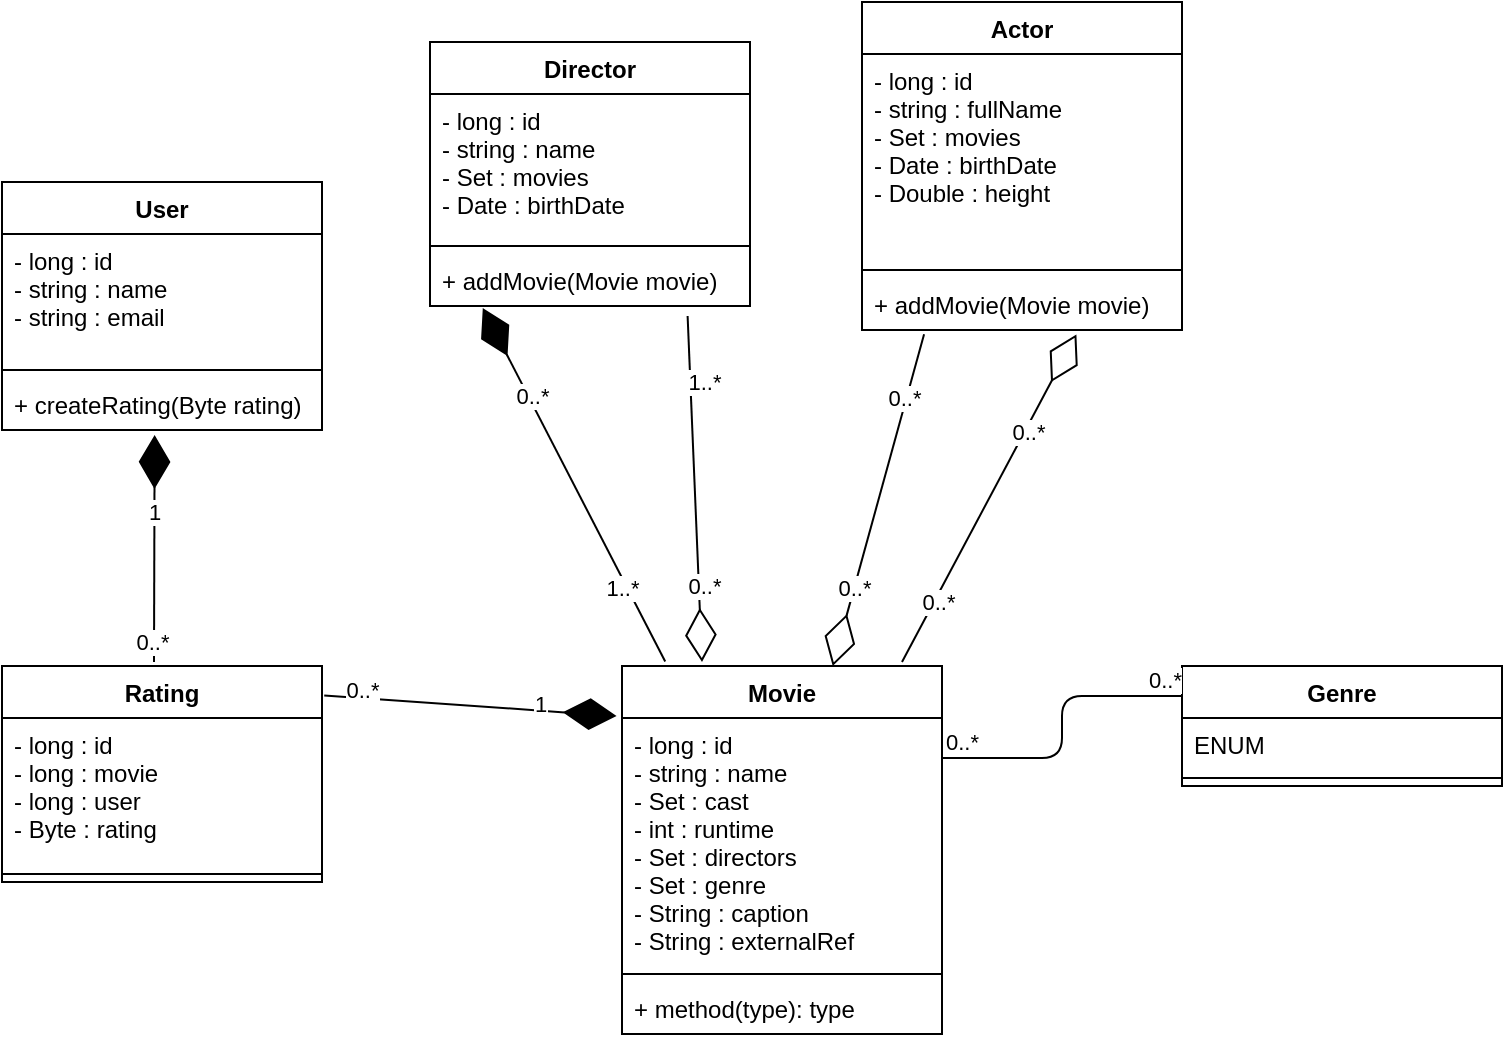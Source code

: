 <mxfile version="14.5.7" type="device"><diagram id="C5RBs43oDa-KdzZeNtuy" name="Page-1"><mxGraphModel dx="1038" dy="548" grid="1" gridSize="10" guides="1" tooltips="1" connect="1" arrows="1" fold="1" page="1" pageScale="1" pageWidth="827" pageHeight="1169" math="0" shadow="0"><root><mxCell id="WIyWlLk6GJQsqaUBKTNV-0"/><mxCell id="WIyWlLk6GJQsqaUBKTNV-1" parent="WIyWlLk6GJQsqaUBKTNV-0"/><mxCell id="eak3Btkujz7_IOqorwIU-10" value="Movie&#10;" style="swimlane;fontStyle=1;align=center;verticalAlign=top;childLayout=stackLayout;horizontal=1;startSize=26;horizontalStack=0;resizeParent=1;resizeParentMax=0;resizeLast=0;collapsible=1;marginBottom=0;" parent="WIyWlLk6GJQsqaUBKTNV-1" vertex="1"><mxGeometry x="350" y="372" width="160" height="184" as="geometry"/></mxCell><mxCell id="eak3Btkujz7_IOqorwIU-11" value="- long : id&#10;- string : name&#10;- Set : cast&#10;- int : runtime&#10;- Set : directors&#10;- Set : genre&#10;- String : caption&#10;- String : externalRef" style="text;strokeColor=none;fillColor=none;align=left;verticalAlign=top;spacingLeft=4;spacingRight=4;overflow=hidden;rotatable=0;points=[[0,0.5],[1,0.5]];portConstraint=eastwest;" parent="eak3Btkujz7_IOqorwIU-10" vertex="1"><mxGeometry y="26" width="160" height="124" as="geometry"/></mxCell><mxCell id="eak3Btkujz7_IOqorwIU-12" value="" style="line;strokeWidth=1;fillColor=none;align=left;verticalAlign=middle;spacingTop=-1;spacingLeft=3;spacingRight=3;rotatable=0;labelPosition=right;points=[];portConstraint=eastwest;" parent="eak3Btkujz7_IOqorwIU-10" vertex="1"><mxGeometry y="150" width="160" height="8" as="geometry"/></mxCell><mxCell id="eak3Btkujz7_IOqorwIU-13" value="+ method(type): type" style="text;strokeColor=none;fillColor=none;align=left;verticalAlign=top;spacingLeft=4;spacingRight=4;overflow=hidden;rotatable=0;points=[[0,0.5],[1,0.5]];portConstraint=eastwest;" parent="eak3Btkujz7_IOqorwIU-10" vertex="1"><mxGeometry y="158" width="160" height="26" as="geometry"/></mxCell><mxCell id="eak3Btkujz7_IOqorwIU-18" value="Genre" style="swimlane;fontStyle=1;align=center;verticalAlign=top;childLayout=stackLayout;horizontal=1;startSize=26;horizontalStack=0;resizeParent=1;resizeParentMax=0;resizeLast=0;collapsible=1;marginBottom=0;" parent="WIyWlLk6GJQsqaUBKTNV-1" vertex="1"><mxGeometry x="630" y="372" width="160" height="60" as="geometry"/></mxCell><mxCell id="eak3Btkujz7_IOqorwIU-19" value="ENUM" style="text;strokeColor=none;fillColor=none;align=left;verticalAlign=top;spacingLeft=4;spacingRight=4;overflow=hidden;rotatable=0;points=[[0,0.5],[1,0.5]];portConstraint=eastwest;" parent="eak3Btkujz7_IOqorwIU-18" vertex="1"><mxGeometry y="26" width="160" height="26" as="geometry"/></mxCell><mxCell id="eak3Btkujz7_IOqorwIU-20" value="" style="line;strokeWidth=1;fillColor=none;align=left;verticalAlign=middle;spacingTop=-1;spacingLeft=3;spacingRight=3;rotatable=0;labelPosition=right;points=[];portConstraint=eastwest;" parent="eak3Btkujz7_IOqorwIU-18" vertex="1"><mxGeometry y="52" width="160" height="8" as="geometry"/></mxCell><mxCell id="eak3Btkujz7_IOqorwIU-22" value="Rating" style="swimlane;fontStyle=1;align=center;verticalAlign=top;childLayout=stackLayout;horizontal=1;startSize=26;horizontalStack=0;resizeParent=1;resizeParentMax=0;resizeLast=0;collapsible=1;marginBottom=0;" parent="WIyWlLk6GJQsqaUBKTNV-1" vertex="1"><mxGeometry x="40" y="372" width="160" height="108" as="geometry"/></mxCell><mxCell id="eak3Btkujz7_IOqorwIU-23" value="- long : id&#10;- long : movie&#10;- long : user&#10;- Byte : rating" style="text;strokeColor=none;fillColor=none;align=left;verticalAlign=top;spacingLeft=4;spacingRight=4;overflow=hidden;rotatable=0;points=[[0,0.5],[1,0.5]];portConstraint=eastwest;" parent="eak3Btkujz7_IOqorwIU-22" vertex="1"><mxGeometry y="26" width="160" height="74" as="geometry"/></mxCell><mxCell id="eak3Btkujz7_IOqorwIU-24" value="" style="line;strokeWidth=1;fillColor=none;align=left;verticalAlign=middle;spacingTop=-1;spacingLeft=3;spacingRight=3;rotatable=0;labelPosition=right;points=[];portConstraint=eastwest;" parent="eak3Btkujz7_IOqorwIU-22" vertex="1"><mxGeometry y="100" width="160" height="8" as="geometry"/></mxCell><mxCell id="eak3Btkujz7_IOqorwIU-30" value="" style="endArrow=diamondThin;endFill=1;endSize=24;html=1;exitX=1.007;exitY=0.136;exitDx=0;exitDy=0;exitPerimeter=0;entryX=-0.017;entryY=0.136;entryDx=0;entryDy=0;entryPerimeter=0;" parent="WIyWlLk6GJQsqaUBKTNV-1" source="eak3Btkujz7_IOqorwIU-22" target="eak3Btkujz7_IOqorwIU-10" edge="1"><mxGeometry width="160" relative="1" as="geometry"><mxPoint x="210" y="340" as="sourcePoint"/><mxPoint x="370" y="340" as="targetPoint"/></mxGeometry></mxCell><mxCell id="eak3Btkujz7_IOqorwIU-32" value="1" style="edgeLabel;html=1;align=center;verticalAlign=middle;resizable=0;points=[];" parent="eak3Btkujz7_IOqorwIU-30" vertex="1" connectable="0"><mxGeometry x="0.471" y="-1" relative="1" as="geometry"><mxPoint y="-4.7" as="offset"/></mxGeometry></mxCell><mxCell id="eak3Btkujz7_IOqorwIU-33" value="0..*" style="edgeLabel;html=1;align=center;verticalAlign=middle;resizable=0;points=[];" parent="eak3Btkujz7_IOqorwIU-30" vertex="1" connectable="0"><mxGeometry x="-0.774" y="1" relative="1" as="geometry"><mxPoint x="2.33" y="-2.7" as="offset"/></mxGeometry></mxCell><mxCell id="eak3Btkujz7_IOqorwIU-34" value="" style="endArrow=none;html=1;edgeStyle=orthogonalEdgeStyle;exitX=1;exitY=0.25;exitDx=0;exitDy=0;entryX=0;entryY=0.25;entryDx=0;entryDy=0;" parent="WIyWlLk6GJQsqaUBKTNV-1" source="eak3Btkujz7_IOqorwIU-10" target="eak3Btkujz7_IOqorwIU-18" edge="1"><mxGeometry relative="1" as="geometry"><mxPoint x="340" y="330" as="sourcePoint"/><mxPoint x="500" y="330" as="targetPoint"/></mxGeometry></mxCell><mxCell id="eak3Btkujz7_IOqorwIU-35" value="0..*" style="edgeLabel;resizable=0;html=1;align=left;verticalAlign=bottom;" parent="eak3Btkujz7_IOqorwIU-34" connectable="0" vertex="1"><mxGeometry x="-1" relative="1" as="geometry"/></mxCell><mxCell id="eak3Btkujz7_IOqorwIU-36" value="0..*" style="edgeLabel;resizable=0;html=1;align=right;verticalAlign=bottom;" parent="eak3Btkujz7_IOqorwIU-34" connectable="0" vertex="1"><mxGeometry x="1" relative="1" as="geometry"/></mxCell><mxCell id="eak3Btkujz7_IOqorwIU-41" value="Actor&#10;" style="swimlane;fontStyle=1;align=center;verticalAlign=top;childLayout=stackLayout;horizontal=1;startSize=26;horizontalStack=0;resizeParent=1;resizeParentMax=0;resizeLast=0;collapsible=1;marginBottom=0;" parent="WIyWlLk6GJQsqaUBKTNV-1" vertex="1"><mxGeometry x="470" y="40" width="160" height="164" as="geometry"/></mxCell><mxCell id="eak3Btkujz7_IOqorwIU-42" value="- long : id&#10;- string : fullName&#10;- Set : movies&#10;- Date : birthDate&#10;- Double : height" style="text;strokeColor=none;fillColor=none;align=left;verticalAlign=top;spacingLeft=4;spacingRight=4;overflow=hidden;rotatable=0;points=[[0,0.5],[1,0.5]];portConstraint=eastwest;" parent="eak3Btkujz7_IOqorwIU-41" vertex="1"><mxGeometry y="26" width="160" height="104" as="geometry"/></mxCell><mxCell id="eak3Btkujz7_IOqorwIU-43" value="" style="line;strokeWidth=1;fillColor=none;align=left;verticalAlign=middle;spacingTop=-1;spacingLeft=3;spacingRight=3;rotatable=0;labelPosition=right;points=[];portConstraint=eastwest;" parent="eak3Btkujz7_IOqorwIU-41" vertex="1"><mxGeometry y="130" width="160" height="8" as="geometry"/></mxCell><mxCell id="eak3Btkujz7_IOqorwIU-44" value="+ addMovie(Movie movie)" style="text;strokeColor=none;fillColor=none;align=left;verticalAlign=top;spacingLeft=4;spacingRight=4;overflow=hidden;rotatable=0;points=[[0,0.5],[1,0.5]];portConstraint=eastwest;" parent="eak3Btkujz7_IOqorwIU-41" vertex="1"><mxGeometry y="138" width="160" height="26" as="geometry"/></mxCell><mxCell id="eak3Btkujz7_IOqorwIU-45" value="User" style="swimlane;fontStyle=1;align=center;verticalAlign=top;childLayout=stackLayout;horizontal=1;startSize=26;horizontalStack=0;resizeParent=1;resizeParentMax=0;resizeLast=0;collapsible=1;marginBottom=0;" parent="WIyWlLk6GJQsqaUBKTNV-1" vertex="1"><mxGeometry x="40" y="130" width="160" height="124" as="geometry"/></mxCell><mxCell id="eak3Btkujz7_IOqorwIU-46" value="- long : id&#10;- string : name&#10;- string : email" style="text;strokeColor=none;fillColor=none;align=left;verticalAlign=top;spacingLeft=4;spacingRight=4;overflow=hidden;rotatable=0;points=[[0,0.5],[1,0.5]];portConstraint=eastwest;" parent="eak3Btkujz7_IOqorwIU-45" vertex="1"><mxGeometry y="26" width="160" height="64" as="geometry"/></mxCell><mxCell id="eak3Btkujz7_IOqorwIU-47" value="" style="line;strokeWidth=1;fillColor=none;align=left;verticalAlign=middle;spacingTop=-1;spacingLeft=3;spacingRight=3;rotatable=0;labelPosition=right;points=[];portConstraint=eastwest;" parent="eak3Btkujz7_IOqorwIU-45" vertex="1"><mxGeometry y="90" width="160" height="8" as="geometry"/></mxCell><mxCell id="eak3Btkujz7_IOqorwIU-48" value="+ createRating(Byte rating)" style="text;strokeColor=none;fillColor=none;align=left;verticalAlign=top;spacingLeft=4;spacingRight=4;overflow=hidden;rotatable=0;points=[[0,0.5],[1,0.5]];portConstraint=eastwest;" parent="eak3Btkujz7_IOqorwIU-45" vertex="1"><mxGeometry y="98" width="160" height="26" as="geometry"/></mxCell><mxCell id="eak3Btkujz7_IOqorwIU-49" value="Director" style="swimlane;fontStyle=1;align=center;verticalAlign=top;childLayout=stackLayout;horizontal=1;startSize=26;horizontalStack=0;resizeParent=1;resizeParentMax=0;resizeLast=0;collapsible=1;marginBottom=0;" parent="WIyWlLk6GJQsqaUBKTNV-1" vertex="1"><mxGeometry x="254" y="60" width="160" height="132" as="geometry"/></mxCell><mxCell id="eak3Btkujz7_IOqorwIU-50" value="- long : id&#10;- string : name&#10;- Set : movies&#10;- Date : birthDate" style="text;strokeColor=none;fillColor=none;align=left;verticalAlign=top;spacingLeft=4;spacingRight=4;overflow=hidden;rotatable=0;points=[[0,0.5],[1,0.5]];portConstraint=eastwest;" parent="eak3Btkujz7_IOqorwIU-49" vertex="1"><mxGeometry y="26" width="160" height="72" as="geometry"/></mxCell><mxCell id="eak3Btkujz7_IOqorwIU-51" value="" style="line;strokeWidth=1;fillColor=none;align=left;verticalAlign=middle;spacingTop=-1;spacingLeft=3;spacingRight=3;rotatable=0;labelPosition=right;points=[];portConstraint=eastwest;" parent="eak3Btkujz7_IOqorwIU-49" vertex="1"><mxGeometry y="98" width="160" height="8" as="geometry"/></mxCell><mxCell id="eak3Btkujz7_IOqorwIU-52" value="+ addMovie(Movie movie)" style="text;strokeColor=none;fillColor=none;align=left;verticalAlign=top;spacingLeft=4;spacingRight=4;overflow=hidden;rotatable=0;points=[[0,0.5],[1,0.5]];portConstraint=eastwest;" parent="eak3Btkujz7_IOqorwIU-49" vertex="1"><mxGeometry y="106" width="160" height="26" as="geometry"/></mxCell><mxCell id="eak3Btkujz7_IOqorwIU-64" value="" style="endArrow=diamondThin;endFill=1;endSize=24;html=1;entryX=0.477;entryY=1.095;entryDx=0;entryDy=0;entryPerimeter=0;" parent="WIyWlLk6GJQsqaUBKTNV-1" target="eak3Btkujz7_IOqorwIU-48" edge="1"><mxGeometry width="160" relative="1" as="geometry"><mxPoint x="116" y="370" as="sourcePoint"/><mxPoint x="160" y="268" as="targetPoint"/></mxGeometry></mxCell><mxCell id="eak3Btkujz7_IOqorwIU-65" value="1" style="edgeLabel;html=1;align=center;verticalAlign=middle;resizable=0;points=[];" parent="eak3Btkujz7_IOqorwIU-64" vertex="1" connectable="0"><mxGeometry x="0.318" relative="1" as="geometry"><mxPoint as="offset"/></mxGeometry></mxCell><mxCell id="eak3Btkujz7_IOqorwIU-66" value="0..*" style="edgeLabel;html=1;align=center;verticalAlign=middle;resizable=0;points=[];" parent="eak3Btkujz7_IOqorwIU-64" vertex="1" connectable="0"><mxGeometry x="-0.823" y="1" relative="1" as="geometry"><mxPoint as="offset"/></mxGeometry></mxCell><mxCell id="eak3Btkujz7_IOqorwIU-67" value="" style="endArrow=diamondThin;endFill=0;endSize=24;html=1;exitX=0.805;exitY=1.192;exitDx=0;exitDy=0;exitPerimeter=0;" parent="WIyWlLk6GJQsqaUBKTNV-1" source="eak3Btkujz7_IOqorwIU-52" edge="1"><mxGeometry width="160" relative="1" as="geometry"><mxPoint x="340" y="330" as="sourcePoint"/><mxPoint x="390" y="370" as="targetPoint"/><Array as="points"/></mxGeometry></mxCell><mxCell id="eak3Btkujz7_IOqorwIU-69" value="0..*" style="edgeLabel;html=1;align=center;verticalAlign=middle;resizable=0;points=[];" parent="eak3Btkujz7_IOqorwIU-67" vertex="1" connectable="0"><mxGeometry x="0.559" y="2" relative="1" as="geometry"><mxPoint as="offset"/></mxGeometry></mxCell><mxCell id="eak3Btkujz7_IOqorwIU-70" value="1..*" style="edgeLabel;html=1;align=center;verticalAlign=middle;resizable=0;points=[];" parent="eak3Btkujz7_IOqorwIU-67" vertex="1" connectable="0"><mxGeometry x="-0.795" relative="1" as="geometry"><mxPoint x="7.01" y="14.83" as="offset"/></mxGeometry></mxCell><mxCell id="eak3Btkujz7_IOqorwIU-71" value="" style="endArrow=diamondThin;endFill=0;endSize=24;html=1;exitX=0.194;exitY=1.082;exitDx=0;exitDy=0;exitPerimeter=0;" parent="WIyWlLk6GJQsqaUBKTNV-1" source="eak3Btkujz7_IOqorwIU-44" target="eak3Btkujz7_IOqorwIU-10" edge="1"><mxGeometry width="160" relative="1" as="geometry"><mxPoint x="340" y="330" as="sourcePoint"/><mxPoint x="500" y="330" as="targetPoint"/></mxGeometry></mxCell><mxCell id="eak3Btkujz7_IOqorwIU-72" value="&lt;span style=&quot;color: rgba(0 , 0 , 0 , 0) ; font-family: monospace ; font-size: 0px ; background-color: rgb(248 , 249 , 250)&quot;&gt;%3CmxGraphModel%3E%3Croot%3E%3CmxCell%20id%3D%220%22%2F%3E%3CmxCell%20id%3D%221%22%20parent%3D%220%22%2F%3E%3CmxCell%20id%3D%222%22%20value%3D%221..*%22%20style%3D%22edgeLabel%3Bhtml%3D1%3Balign%3Dcenter%3BverticalAlign%3Dmiddle%3Bresizable%3D0%3Bpoints%3D%5B%5D%3B%22%20vertex%3D%221%22%20connectable%3D%220%22%20parent%3D%221%22%3E%3CmxGeometry%20x%3D%22541.285%22%20y%3D%22214.323%22%20as%3D%22geometry%22%2F%3E%3C%2FmxCell%3E%3C%2Froot%3E%3C%2FmxGraphModel%3E&lt;/span&gt;" style="edgeLabel;html=1;align=center;verticalAlign=middle;resizable=0;points=[];" parent="eak3Btkujz7_IOqorwIU-71" vertex="1" connectable="0"><mxGeometry x="-0.771" relative="1" as="geometry"><mxPoint as="offset"/></mxGeometry></mxCell><mxCell id="eak3Btkujz7_IOqorwIU-73" value="0..*" style="edgeLabel;html=1;align=center;verticalAlign=middle;resizable=0;points=[];" parent="eak3Btkujz7_IOqorwIU-71" vertex="1" connectable="0"><mxGeometry x="-0.831" y="1" relative="1" as="geometry"><mxPoint x="-7.28" y="17.85" as="offset"/></mxGeometry></mxCell><mxCell id="eak3Btkujz7_IOqorwIU-74" value="0..*" style="edgeLabel;html=1;align=center;verticalAlign=middle;resizable=0;points=[];" parent="eak3Btkujz7_IOqorwIU-71" vertex="1" connectable="0"><mxGeometry x="0.53" relative="1" as="geometry"><mxPoint as="offset"/></mxGeometry></mxCell><mxCell id="3JZfdsHFDpyTTt0KCY1i-0" value="" style="endArrow=diamondThin;endFill=1;endSize=24;html=1;exitX=0.135;exitY=-0.012;exitDx=0;exitDy=0;exitPerimeter=0;entryX=0.165;entryY=1.038;entryDx=0;entryDy=0;entryPerimeter=0;" parent="WIyWlLk6GJQsqaUBKTNV-1" source="eak3Btkujz7_IOqorwIU-10" target="eak3Btkujz7_IOqorwIU-52" edge="1"><mxGeometry width="160" relative="1" as="geometry"><mxPoint x="330" y="380" as="sourcePoint"/><mxPoint x="490" y="380" as="targetPoint"/></mxGeometry></mxCell><mxCell id="3JZfdsHFDpyTTt0KCY1i-1" value="0..*" style="edgeLabel;html=1;align=center;verticalAlign=middle;resizable=0;points=[];" parent="3JZfdsHFDpyTTt0KCY1i-0" vertex="1" connectable="0"><mxGeometry x="0.498" y="-2" relative="1" as="geometry"><mxPoint as="offset"/></mxGeometry></mxCell><mxCell id="3JZfdsHFDpyTTt0KCY1i-2" value="1..*" style="edgeLabel;html=1;align=center;verticalAlign=middle;resizable=0;points=[];" parent="3JZfdsHFDpyTTt0KCY1i-0" vertex="1" connectable="0"><mxGeometry x="-0.569" y="2" relative="1" as="geometry"><mxPoint as="offset"/></mxGeometry></mxCell><mxCell id="UaiKuJoEVrkE86-VB7Dt-0" value="" style="endArrow=diamondThin;endFill=0;endSize=24;html=1;entryX=0.67;entryY=1.085;entryDx=0;entryDy=0;entryPerimeter=0;" edge="1" parent="WIyWlLk6GJQsqaUBKTNV-1" target="eak3Btkujz7_IOqorwIU-44"><mxGeometry width="160" relative="1" as="geometry"><mxPoint x="490" y="370" as="sourcePoint"/><mxPoint x="490" y="280" as="targetPoint"/></mxGeometry></mxCell><mxCell id="UaiKuJoEVrkE86-VB7Dt-1" value="0..*" style="edgeLabel;html=1;align=center;verticalAlign=middle;resizable=0;points=[];" vertex="1" connectable="0" parent="UaiKuJoEVrkE86-VB7Dt-0"><mxGeometry x="0.418" y="-1" relative="1" as="geometry"><mxPoint as="offset"/></mxGeometry></mxCell><mxCell id="UaiKuJoEVrkE86-VB7Dt-2" value="0..*" style="edgeLabel;html=1;align=center;verticalAlign=middle;resizable=0;points=[];" vertex="1" connectable="0" parent="UaiKuJoEVrkE86-VB7Dt-0"><mxGeometry x="-0.628" y="-2" relative="1" as="geometry"><mxPoint y="-1" as="offset"/></mxGeometry></mxCell></root></mxGraphModel></diagram></mxfile>